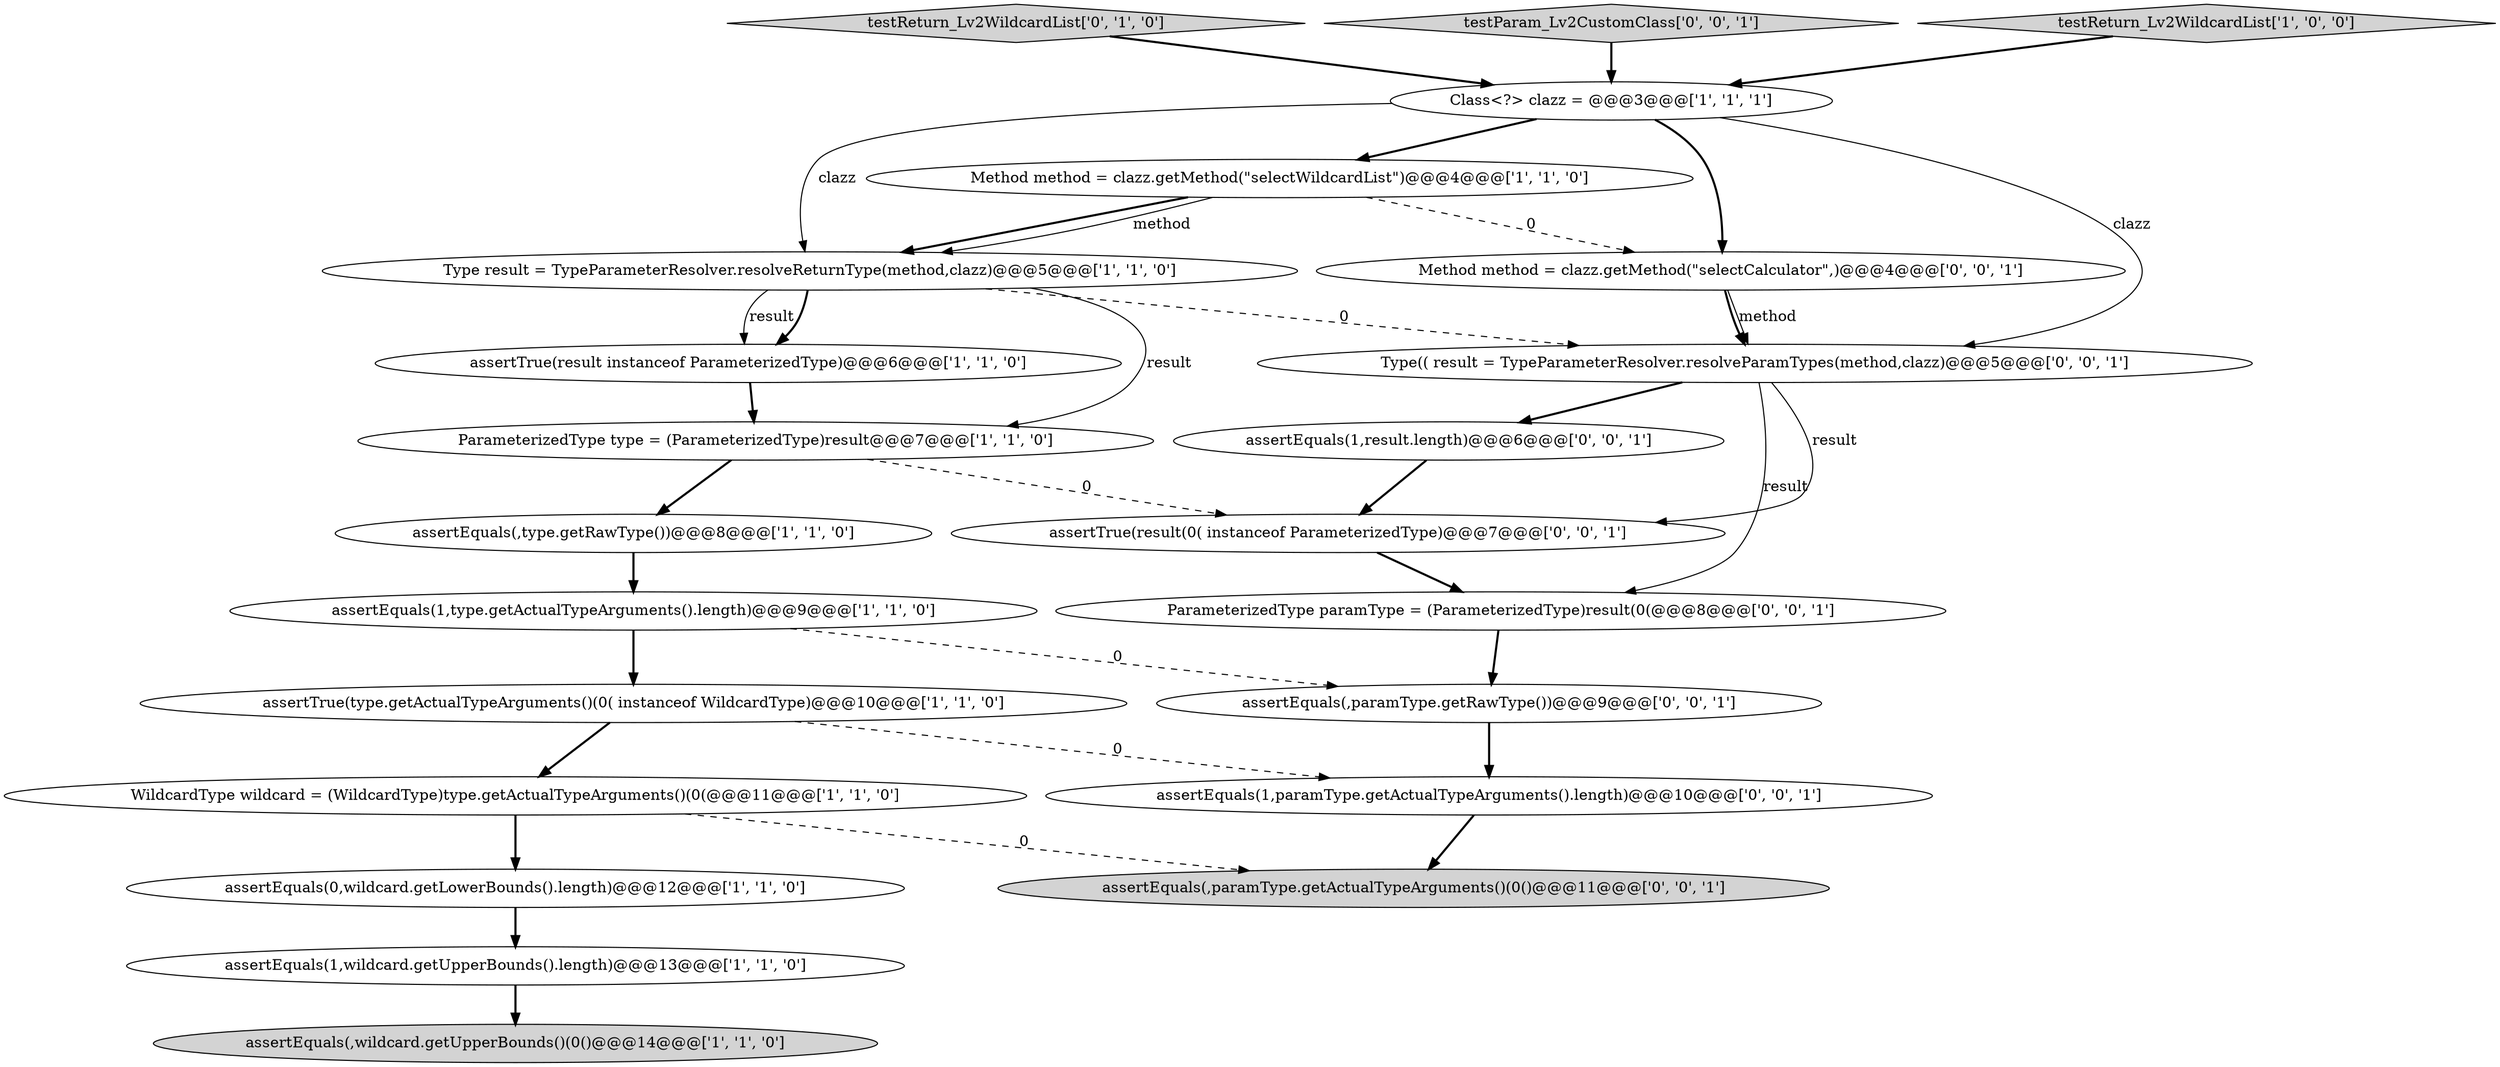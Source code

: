digraph {
14 [style = filled, label = "assertEquals(1,paramType.getActualTypeArguments().length)@@@10@@@['0', '0', '1']", fillcolor = white, shape = ellipse image = "AAA0AAABBB3BBB"];
13 [style = filled, label = "testReturn_Lv2WildcardList['0', '1', '0']", fillcolor = lightgray, shape = diamond image = "AAA0AAABBB2BBB"];
5 [style = filled, label = "assertTrue(type.getActualTypeArguments()(0( instanceof WildcardType)@@@10@@@['1', '1', '0']", fillcolor = white, shape = ellipse image = "AAA0AAABBB1BBB"];
15 [style = filled, label = "testParam_Lv2CustomClass['0', '0', '1']", fillcolor = lightgray, shape = diamond image = "AAA0AAABBB3BBB"];
4 [style = filled, label = "ParameterizedType type = (ParameterizedType)result@@@7@@@['1', '1', '0']", fillcolor = white, shape = ellipse image = "AAA0AAABBB1BBB"];
19 [style = filled, label = "ParameterizedType paramType = (ParameterizedType)result(0(@@@8@@@['0', '0', '1']", fillcolor = white, shape = ellipse image = "AAA0AAABBB3BBB"];
2 [style = filled, label = "WildcardType wildcard = (WildcardType)type.getActualTypeArguments()(0(@@@11@@@['1', '1', '0']", fillcolor = white, shape = ellipse image = "AAA0AAABBB1BBB"];
7 [style = filled, label = "assertEquals(1,wildcard.getUpperBounds().length)@@@13@@@['1', '1', '0']", fillcolor = white, shape = ellipse image = "AAA0AAABBB1BBB"];
3 [style = filled, label = "Type result = TypeParameterResolver.resolveReturnType(method,clazz)@@@5@@@['1', '1', '0']", fillcolor = white, shape = ellipse image = "AAA0AAABBB1BBB"];
11 [style = filled, label = "assertEquals(1,type.getActualTypeArguments().length)@@@9@@@['1', '1', '0']", fillcolor = white, shape = ellipse image = "AAA0AAABBB1BBB"];
6 [style = filled, label = "assertEquals(,type.getRawType())@@@8@@@['1', '1', '0']", fillcolor = white, shape = ellipse image = "AAA0AAABBB1BBB"];
16 [style = filled, label = "assertEquals(,paramType.getRawType())@@@9@@@['0', '0', '1']", fillcolor = white, shape = ellipse image = "AAA0AAABBB3BBB"];
1 [style = filled, label = "Method method = clazz.getMethod(\"selectWildcardList\")@@@4@@@['1', '1', '0']", fillcolor = white, shape = ellipse image = "AAA0AAABBB1BBB"];
18 [style = filled, label = "Type(( result = TypeParameterResolver.resolveParamTypes(method,clazz)@@@5@@@['0', '0', '1']", fillcolor = white, shape = ellipse image = "AAA0AAABBB3BBB"];
12 [style = filled, label = "assertEquals(,wildcard.getUpperBounds()(0()@@@14@@@['1', '1', '0']", fillcolor = lightgray, shape = ellipse image = "AAA0AAABBB1BBB"];
22 [style = filled, label = "assertTrue(result(0( instanceof ParameterizedType)@@@7@@@['0', '0', '1']", fillcolor = white, shape = ellipse image = "AAA0AAABBB3BBB"];
9 [style = filled, label = "assertEquals(0,wildcard.getLowerBounds().length)@@@12@@@['1', '1', '0']", fillcolor = white, shape = ellipse image = "AAA0AAABBB1BBB"];
17 [style = filled, label = "assertEquals(,paramType.getActualTypeArguments()(0()@@@11@@@['0', '0', '1']", fillcolor = lightgray, shape = ellipse image = "AAA0AAABBB3BBB"];
0 [style = filled, label = "Class<?> clazz = @@@3@@@['1', '1', '1']", fillcolor = white, shape = ellipse image = "AAA0AAABBB1BBB"];
8 [style = filled, label = "assertTrue(result instanceof ParameterizedType)@@@6@@@['1', '1', '0']", fillcolor = white, shape = ellipse image = "AAA0AAABBB1BBB"];
20 [style = filled, label = "assertEquals(1,result.length)@@@6@@@['0', '0', '1']", fillcolor = white, shape = ellipse image = "AAA0AAABBB3BBB"];
21 [style = filled, label = "Method method = clazz.getMethod(\"selectCalculator\",)@@@4@@@['0', '0', '1']", fillcolor = white, shape = ellipse image = "AAA0AAABBB3BBB"];
10 [style = filled, label = "testReturn_Lv2WildcardList['1', '0', '0']", fillcolor = lightgray, shape = diamond image = "AAA0AAABBB1BBB"];
5->14 [style = dashed, label="0"];
22->19 [style = bold, label=""];
4->6 [style = bold, label=""];
7->12 [style = bold, label=""];
21->18 [style = solid, label="method"];
3->8 [style = solid, label="result"];
11->16 [style = dashed, label="0"];
0->3 [style = solid, label="clazz"];
3->18 [style = dashed, label="0"];
1->3 [style = bold, label=""];
14->17 [style = bold, label=""];
1->21 [style = dashed, label="0"];
0->21 [style = bold, label=""];
0->18 [style = solid, label="clazz"];
2->9 [style = bold, label=""];
4->22 [style = dashed, label="0"];
9->7 [style = bold, label=""];
2->17 [style = dashed, label="0"];
21->18 [style = bold, label=""];
19->16 [style = bold, label=""];
20->22 [style = bold, label=""];
11->5 [style = bold, label=""];
5->2 [style = bold, label=""];
18->20 [style = bold, label=""];
18->22 [style = solid, label="result"];
0->1 [style = bold, label=""];
3->8 [style = bold, label=""];
6->11 [style = bold, label=""];
15->0 [style = bold, label=""];
10->0 [style = bold, label=""];
16->14 [style = bold, label=""];
18->19 [style = solid, label="result"];
8->4 [style = bold, label=""];
1->3 [style = solid, label="method"];
3->4 [style = solid, label="result"];
13->0 [style = bold, label=""];
}
